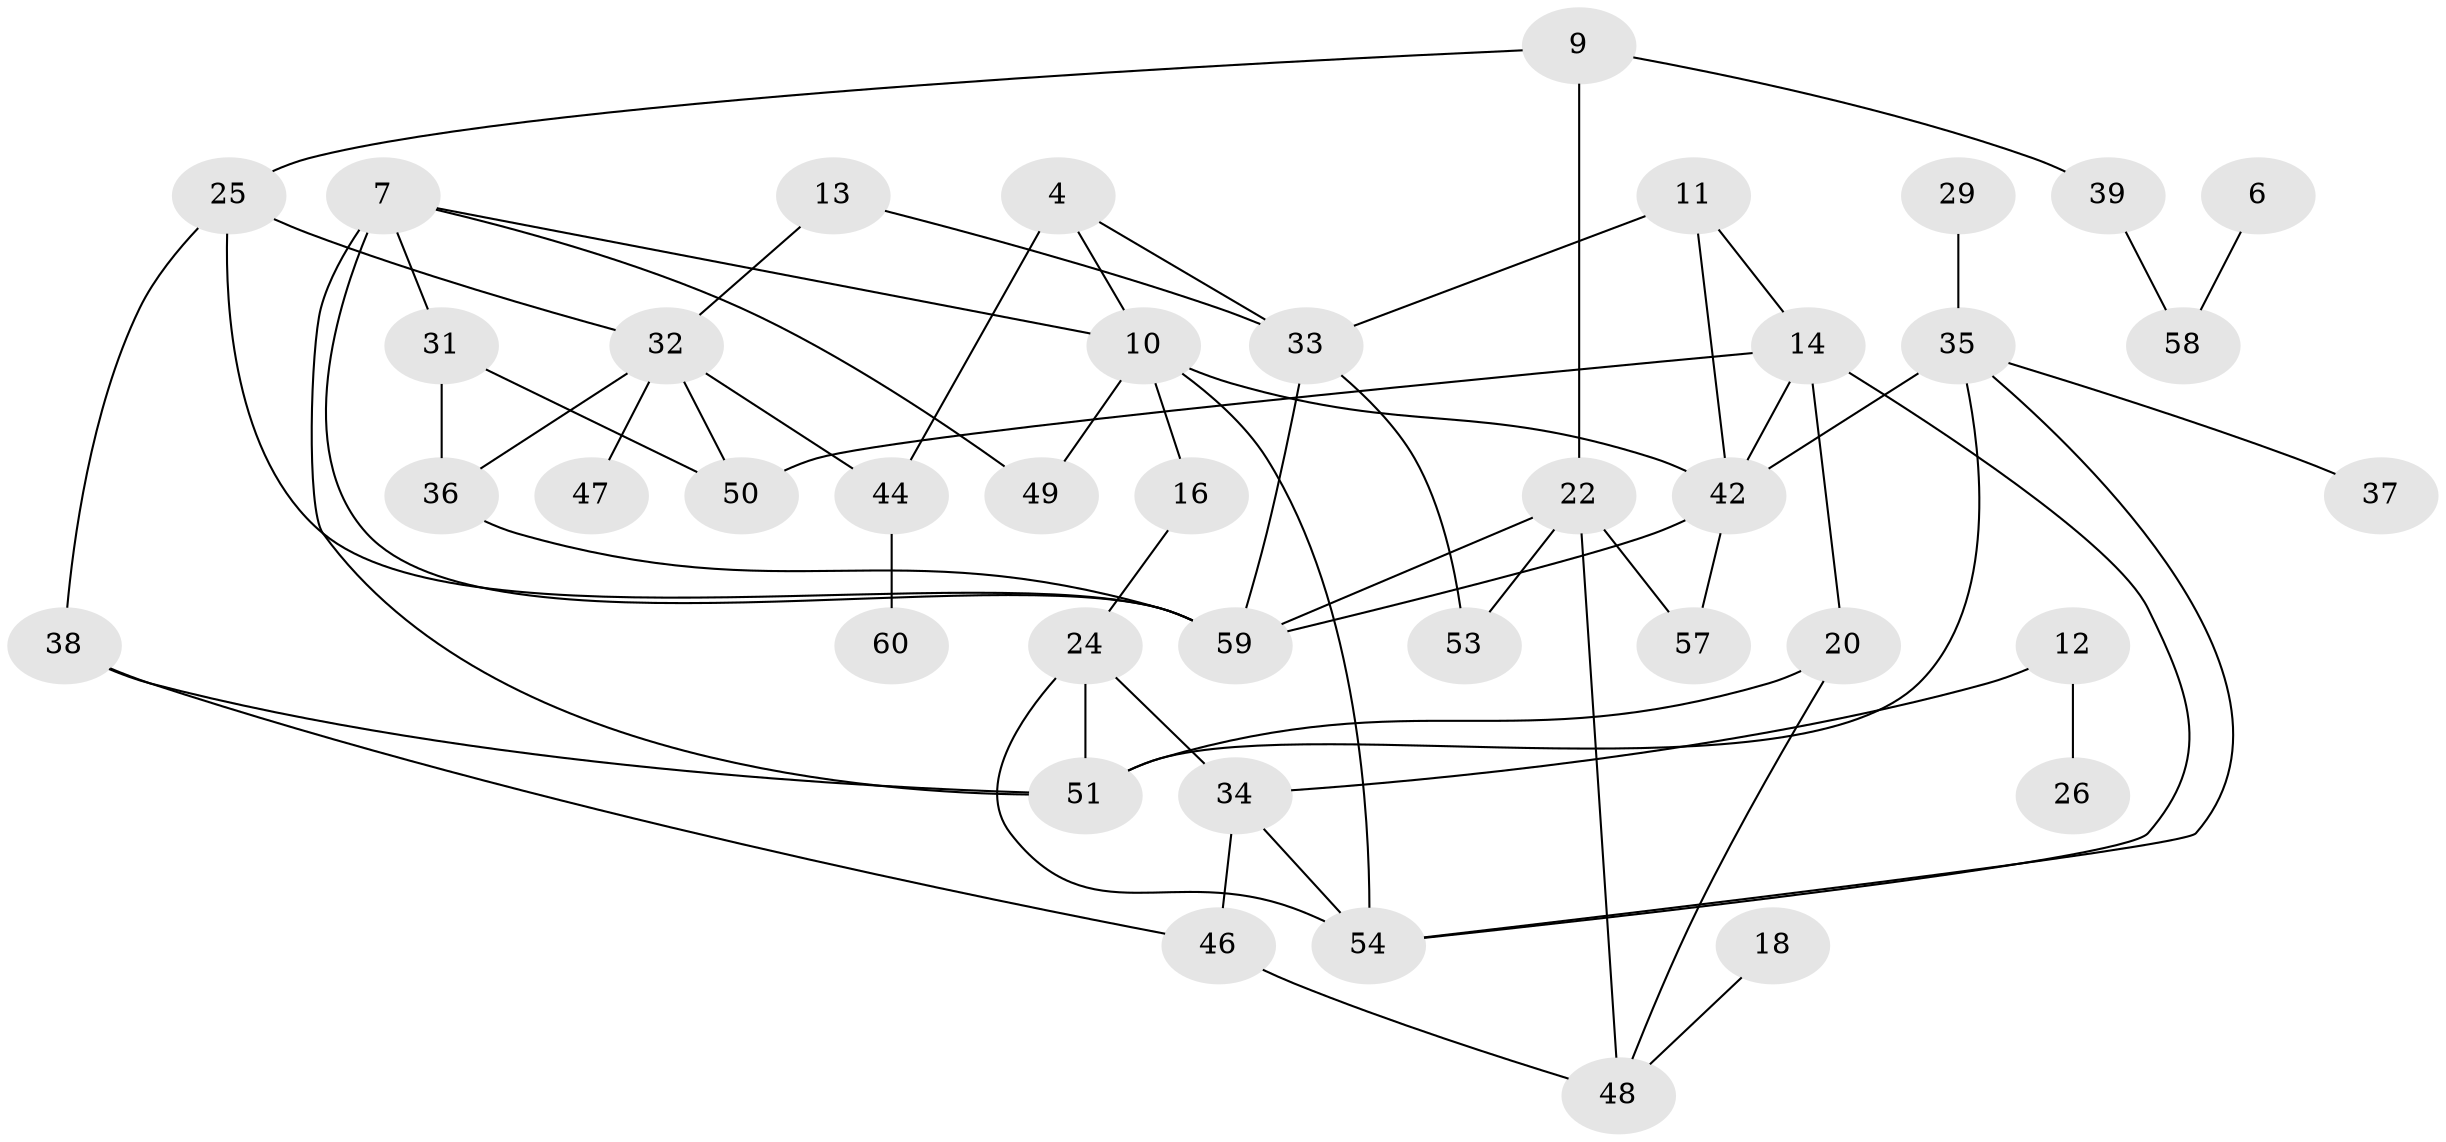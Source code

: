 // original degree distribution, {3: 0.17647058823529413, 1: 0.2605042016806723, 5: 0.05042016806722689, 4: 0.12605042016806722, 0: 0.14285714285714285, 6: 0.025210084033613446, 2: 0.2184873949579832}
// Generated by graph-tools (version 1.1) at 2025/00/03/09/25 03:00:45]
// undirected, 40 vertices, 64 edges
graph export_dot {
graph [start="1"]
  node [color=gray90,style=filled];
  4;
  6;
  7;
  9;
  10;
  11;
  12;
  13;
  14;
  16;
  18;
  20;
  22;
  24;
  25;
  26;
  29;
  31;
  32;
  33;
  34;
  35;
  36;
  37;
  38;
  39;
  42;
  44;
  46;
  47;
  48;
  49;
  50;
  51;
  53;
  54;
  57;
  58;
  59;
  60;
  4 -- 10 [weight=1.0];
  4 -- 33 [weight=1.0];
  4 -- 44 [weight=2.0];
  6 -- 58 [weight=1.0];
  7 -- 10 [weight=1.0];
  7 -- 31 [weight=1.0];
  7 -- 49 [weight=1.0];
  7 -- 51 [weight=1.0];
  7 -- 59 [weight=2.0];
  9 -- 22 [weight=1.0];
  9 -- 25 [weight=1.0];
  9 -- 39 [weight=1.0];
  10 -- 16 [weight=1.0];
  10 -- 42 [weight=1.0];
  10 -- 49 [weight=1.0];
  10 -- 54 [weight=1.0];
  11 -- 14 [weight=1.0];
  11 -- 33 [weight=1.0];
  11 -- 42 [weight=1.0];
  12 -- 26 [weight=1.0];
  12 -- 34 [weight=1.0];
  13 -- 32 [weight=1.0];
  13 -- 33 [weight=1.0];
  14 -- 20 [weight=1.0];
  14 -- 42 [weight=1.0];
  14 -- 50 [weight=1.0];
  14 -- 54 [weight=1.0];
  16 -- 24 [weight=1.0];
  18 -- 48 [weight=1.0];
  20 -- 48 [weight=1.0];
  20 -- 51 [weight=1.0];
  22 -- 48 [weight=1.0];
  22 -- 53 [weight=1.0];
  22 -- 57 [weight=1.0];
  22 -- 59 [weight=2.0];
  24 -- 34 [weight=1.0];
  24 -- 51 [weight=1.0];
  24 -- 54 [weight=1.0];
  25 -- 32 [weight=1.0];
  25 -- 38 [weight=1.0];
  25 -- 59 [weight=1.0];
  29 -- 35 [weight=2.0];
  31 -- 36 [weight=1.0];
  31 -- 50 [weight=1.0];
  32 -- 36 [weight=1.0];
  32 -- 44 [weight=1.0];
  32 -- 47 [weight=1.0];
  32 -- 50 [weight=1.0];
  33 -- 53 [weight=1.0];
  33 -- 59 [weight=1.0];
  34 -- 46 [weight=1.0];
  34 -- 54 [weight=1.0];
  35 -- 37 [weight=1.0];
  35 -- 42 [weight=1.0];
  35 -- 51 [weight=1.0];
  35 -- 54 [weight=1.0];
  36 -- 59 [weight=1.0];
  38 -- 46 [weight=1.0];
  38 -- 51 [weight=1.0];
  39 -- 58 [weight=1.0];
  42 -- 57 [weight=1.0];
  42 -- 59 [weight=1.0];
  44 -- 60 [weight=1.0];
  46 -- 48 [weight=1.0];
}
